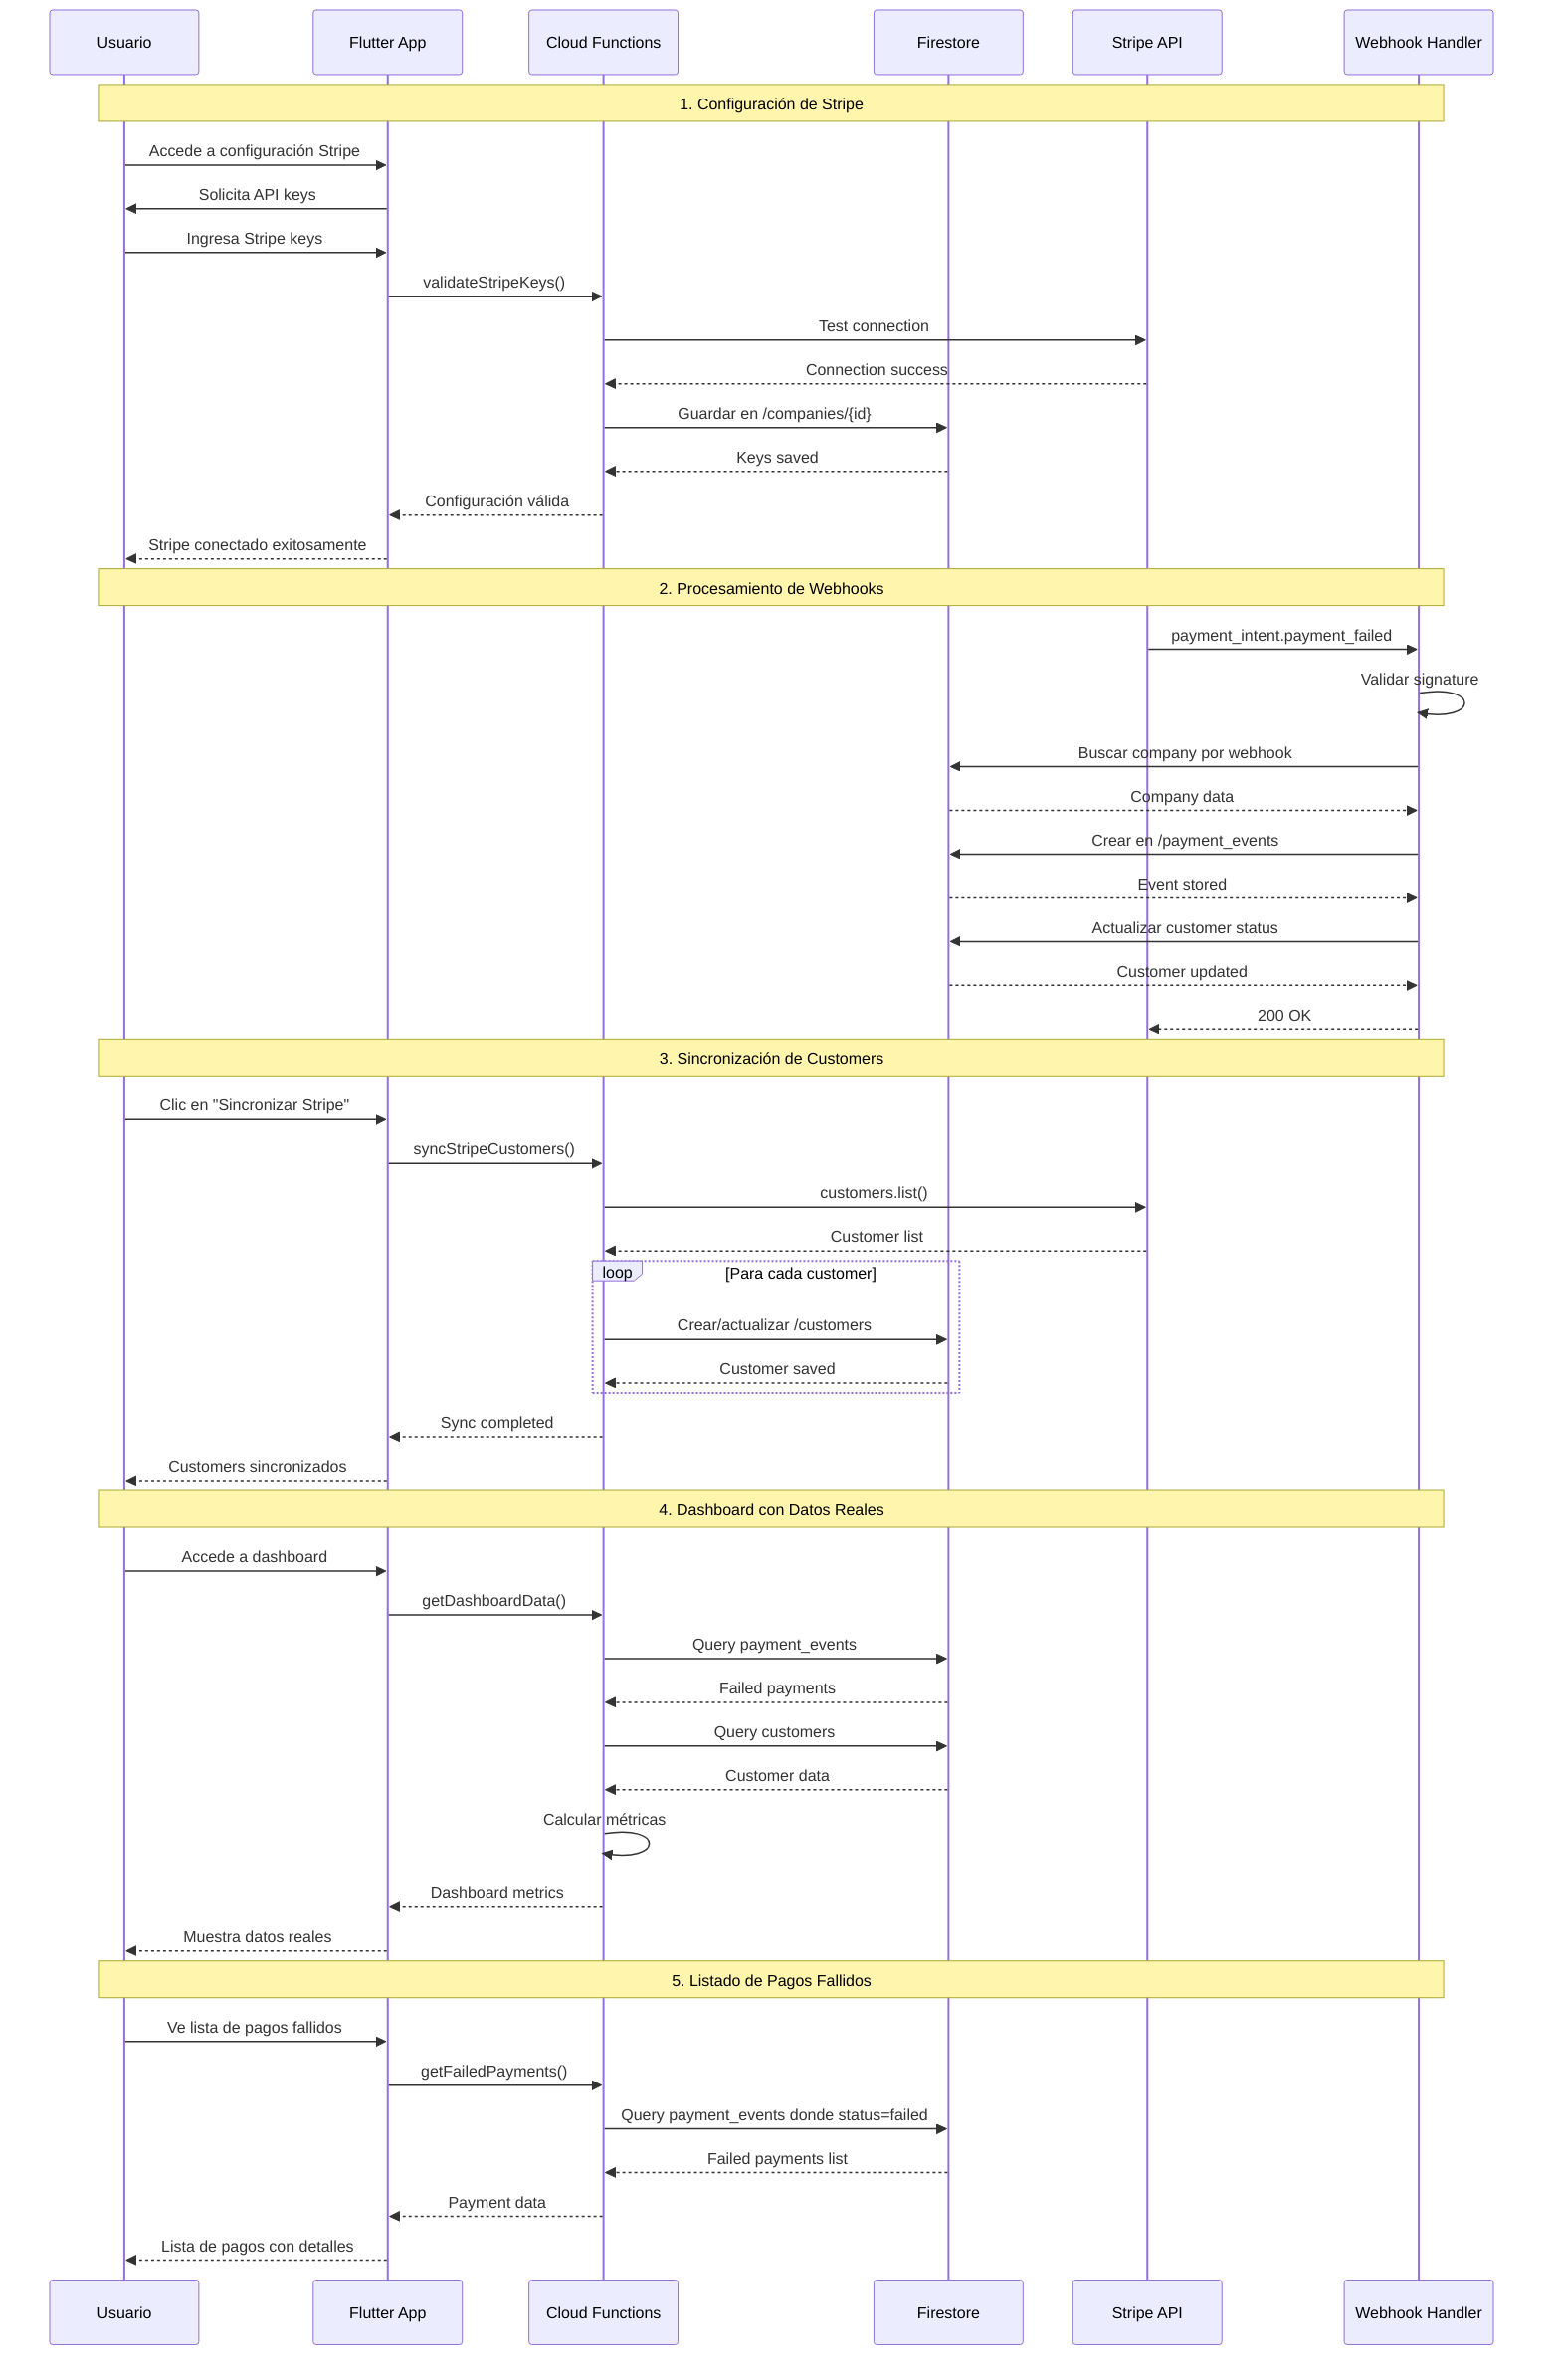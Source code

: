sequenceDiagram
    participant U as Usuario
    participant FA as Flutter App
    participant CF as Cloud Functions
    participant FS as Firestore
    participant S as Stripe API
    participant WH as Webhook Handler

    Note over U,WH: 1. Configuración de Stripe

    U->>FA: Accede a configuración Stripe
    FA->>U: Solicita API keys
    U->>FA: Ingresa Stripe keys
    FA->>CF: validateStripeKeys()
    CF->>S: Test connection
    S-->>CF: Connection success
    CF->>FS: Guardar en /companies/{id}
    FS-->>CF: Keys saved
    CF-->>FA: Configuración válida
    FA-->>U: Stripe conectado exitosamente

    Note over U,WH: 2. Procesamiento de Webhooks

    S->>WH: payment_intent.payment_failed
    WH->>WH: Validar signature
    WH->>FS: Buscar company por webhook
    FS-->>WH: Company data
    WH->>FS: Crear en /payment_events
    FS-->>WH: Event stored
    WH->>FS: Actualizar customer status
    FS-->>WH: Customer updated
    WH-->>S: 200 OK

    Note over U,WH: 3. Sincronización de Customers

    U->>FA: Clic en "Sincronizar Stripe"
    FA->>CF: syncStripeCustomers()
    CF->>S: customers.list()
    S-->>CF: Customer list
    loop Para cada customer
        CF->>FS: Crear/actualizar /customers
        FS-->>CF: Customer saved
    end
    CF-->>FA: Sync completed
    FA-->>U: Customers sincronizados

    Note over U,WH: 4. Dashboard con Datos Reales

    U->>FA: Accede a dashboard
    FA->>CF: getDashboardData()
    CF->>FS: Query payment_events
    FS-->>CF: Failed payments
    CF->>FS: Query customers
    FS-->>CF: Customer data
    CF->>CF: Calcular métricas
    CF-->>FA: Dashboard metrics
    FA-->>U: Muestra datos reales

    Note over U,WH: 5. Listado de Pagos Fallidos

    U->>FA: Ve lista de pagos fallidos
    FA->>CF: getFailedPayments()
    CF->>FS: Query payment_events donde status=failed
    FS-->>CF: Failed payments list
    CF-->>FA: Payment data
    FA-->>U: Lista de pagos con detalles